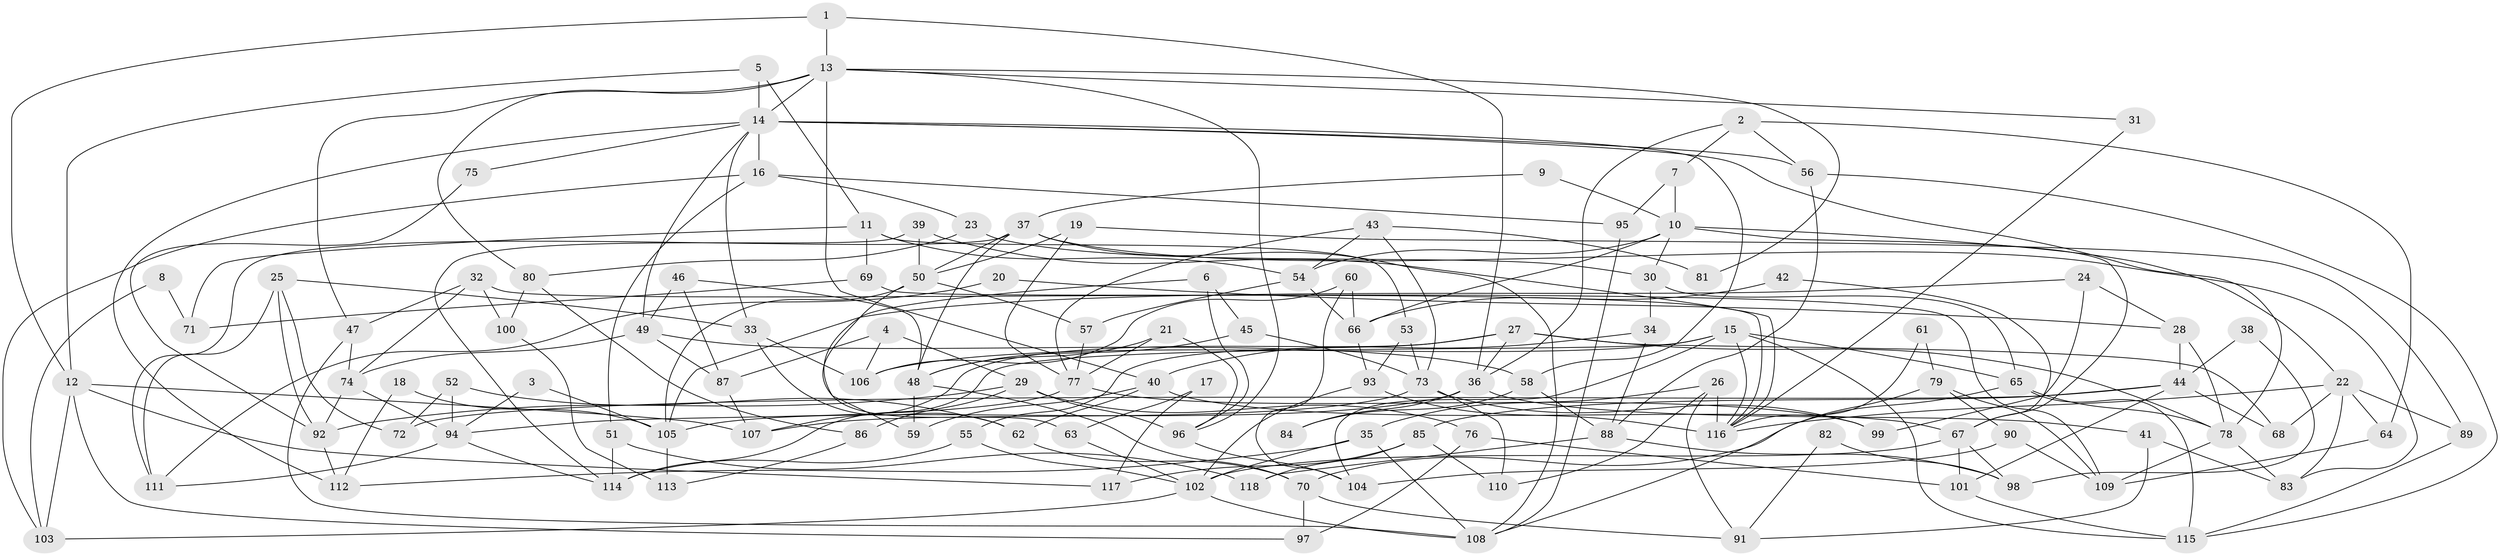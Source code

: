 // coarse degree distribution, {6: 0.08333333333333333, 11: 0.08333333333333333, 7: 0.10416666666666667, 5: 0.22916666666666666, 10: 0.0625, 3: 0.10416666666666667, 2: 0.020833333333333332, 4: 0.125, 8: 0.16666666666666666, 13: 0.020833333333333332}
// Generated by graph-tools (version 1.1) at 2025/37/03/04/25 23:37:05]
// undirected, 118 vertices, 236 edges
graph export_dot {
  node [color=gray90,style=filled];
  1;
  2;
  3;
  4;
  5;
  6;
  7;
  8;
  9;
  10;
  11;
  12;
  13;
  14;
  15;
  16;
  17;
  18;
  19;
  20;
  21;
  22;
  23;
  24;
  25;
  26;
  27;
  28;
  29;
  30;
  31;
  32;
  33;
  34;
  35;
  36;
  37;
  38;
  39;
  40;
  41;
  42;
  43;
  44;
  45;
  46;
  47;
  48;
  49;
  50;
  51;
  52;
  53;
  54;
  55;
  56;
  57;
  58;
  59;
  60;
  61;
  62;
  63;
  64;
  65;
  66;
  67;
  68;
  69;
  70;
  71;
  72;
  73;
  74;
  75;
  76;
  77;
  78;
  79;
  80;
  81;
  82;
  83;
  84;
  85;
  86;
  87;
  88;
  89;
  90;
  91;
  92;
  93;
  94;
  95;
  96;
  97;
  98;
  99;
  100;
  101;
  102;
  103;
  104;
  105;
  106;
  107;
  108;
  109;
  110;
  111;
  112;
  113;
  114;
  115;
  116;
  117;
  118;
  1 -- 13;
  1 -- 36;
  1 -- 12;
  2 -- 64;
  2 -- 56;
  2 -- 7;
  2 -- 36;
  3 -- 105;
  3 -- 94;
  4 -- 29;
  4 -- 106;
  4 -- 87;
  5 -- 11;
  5 -- 12;
  5 -- 14;
  6 -- 96;
  6 -- 59;
  6 -- 45;
  7 -- 95;
  7 -- 10;
  8 -- 103;
  8 -- 71;
  9 -- 37;
  9 -- 10;
  10 -- 67;
  10 -- 22;
  10 -- 30;
  10 -- 54;
  10 -- 66;
  11 -- 54;
  11 -- 53;
  11 -- 69;
  11 -- 71;
  12 -- 107;
  12 -- 97;
  12 -- 103;
  12 -- 117;
  13 -- 40;
  13 -- 14;
  13 -- 31;
  13 -- 47;
  13 -- 80;
  13 -- 81;
  13 -- 96;
  14 -- 78;
  14 -- 16;
  14 -- 33;
  14 -- 49;
  14 -- 56;
  14 -- 58;
  14 -- 75;
  14 -- 112;
  15 -- 104;
  15 -- 116;
  15 -- 65;
  15 -- 106;
  15 -- 114;
  15 -- 115;
  16 -- 103;
  16 -- 23;
  16 -- 51;
  16 -- 95;
  17 -- 117;
  17 -- 63;
  18 -- 105;
  18 -- 112;
  19 -- 77;
  19 -- 89;
  19 -- 50;
  20 -- 28;
  20 -- 111;
  21 -- 96;
  21 -- 77;
  21 -- 48;
  22 -- 83;
  22 -- 64;
  22 -- 68;
  22 -- 89;
  22 -- 116;
  23 -- 30;
  23 -- 80;
  24 -- 99;
  24 -- 105;
  24 -- 28;
  25 -- 111;
  25 -- 33;
  25 -- 72;
  25 -- 92;
  26 -- 35;
  26 -- 91;
  26 -- 110;
  26 -- 116;
  27 -- 78;
  27 -- 107;
  27 -- 36;
  27 -- 55;
  27 -- 68;
  28 -- 44;
  28 -- 78;
  29 -- 96;
  29 -- 92;
  29 -- 76;
  29 -- 86;
  30 -- 65;
  30 -- 34;
  31 -- 116;
  32 -- 47;
  32 -- 100;
  32 -- 74;
  32 -- 109;
  33 -- 62;
  33 -- 106;
  34 -- 40;
  34 -- 88;
  35 -- 102;
  35 -- 112;
  35 -- 108;
  36 -- 41;
  36 -- 84;
  36 -- 105;
  37 -- 50;
  37 -- 48;
  37 -- 83;
  37 -- 108;
  37 -- 111;
  38 -- 98;
  38 -- 44;
  39 -- 116;
  39 -- 114;
  39 -- 50;
  40 -- 62;
  40 -- 67;
  40 -- 59;
  41 -- 83;
  41 -- 91;
  42 -- 67;
  42 -- 66;
  43 -- 73;
  43 -- 54;
  43 -- 77;
  43 -- 81;
  44 -- 101;
  44 -- 68;
  44 -- 72;
  44 -- 85;
  45 -- 48;
  45 -- 73;
  46 -- 87;
  46 -- 49;
  46 -- 48;
  47 -- 108;
  47 -- 74;
  48 -- 59;
  48 -- 70;
  49 -- 74;
  49 -- 58;
  49 -- 87;
  50 -- 57;
  50 -- 63;
  50 -- 105;
  51 -- 114;
  51 -- 118;
  52 -- 94;
  52 -- 72;
  52 -- 62;
  53 -- 93;
  53 -- 73;
  54 -- 66;
  54 -- 57;
  55 -- 114;
  55 -- 102;
  56 -- 88;
  56 -- 115;
  57 -- 77;
  58 -- 84;
  58 -- 88;
  60 -- 66;
  60 -- 106;
  60 -- 104;
  61 -- 116;
  61 -- 79;
  62 -- 70;
  63 -- 102;
  64 -- 109;
  65 -- 115;
  65 -- 70;
  65 -- 78;
  66 -- 93;
  67 -- 101;
  67 -- 102;
  67 -- 98;
  69 -- 116;
  69 -- 71;
  70 -- 91;
  70 -- 97;
  73 -- 110;
  73 -- 99;
  73 -- 107;
  74 -- 92;
  74 -- 94;
  75 -- 92;
  76 -- 97;
  76 -- 101;
  77 -- 94;
  77 -- 99;
  78 -- 83;
  78 -- 109;
  79 -- 109;
  79 -- 108;
  79 -- 90;
  80 -- 86;
  80 -- 100;
  82 -- 98;
  82 -- 91;
  85 -- 118;
  85 -- 110;
  85 -- 117;
  86 -- 113;
  87 -- 107;
  88 -- 98;
  88 -- 118;
  89 -- 115;
  90 -- 109;
  90 -- 104;
  92 -- 112;
  93 -- 116;
  93 -- 102;
  94 -- 111;
  94 -- 114;
  95 -- 108;
  96 -- 104;
  100 -- 113;
  101 -- 115;
  102 -- 108;
  102 -- 103;
  105 -- 113;
}
